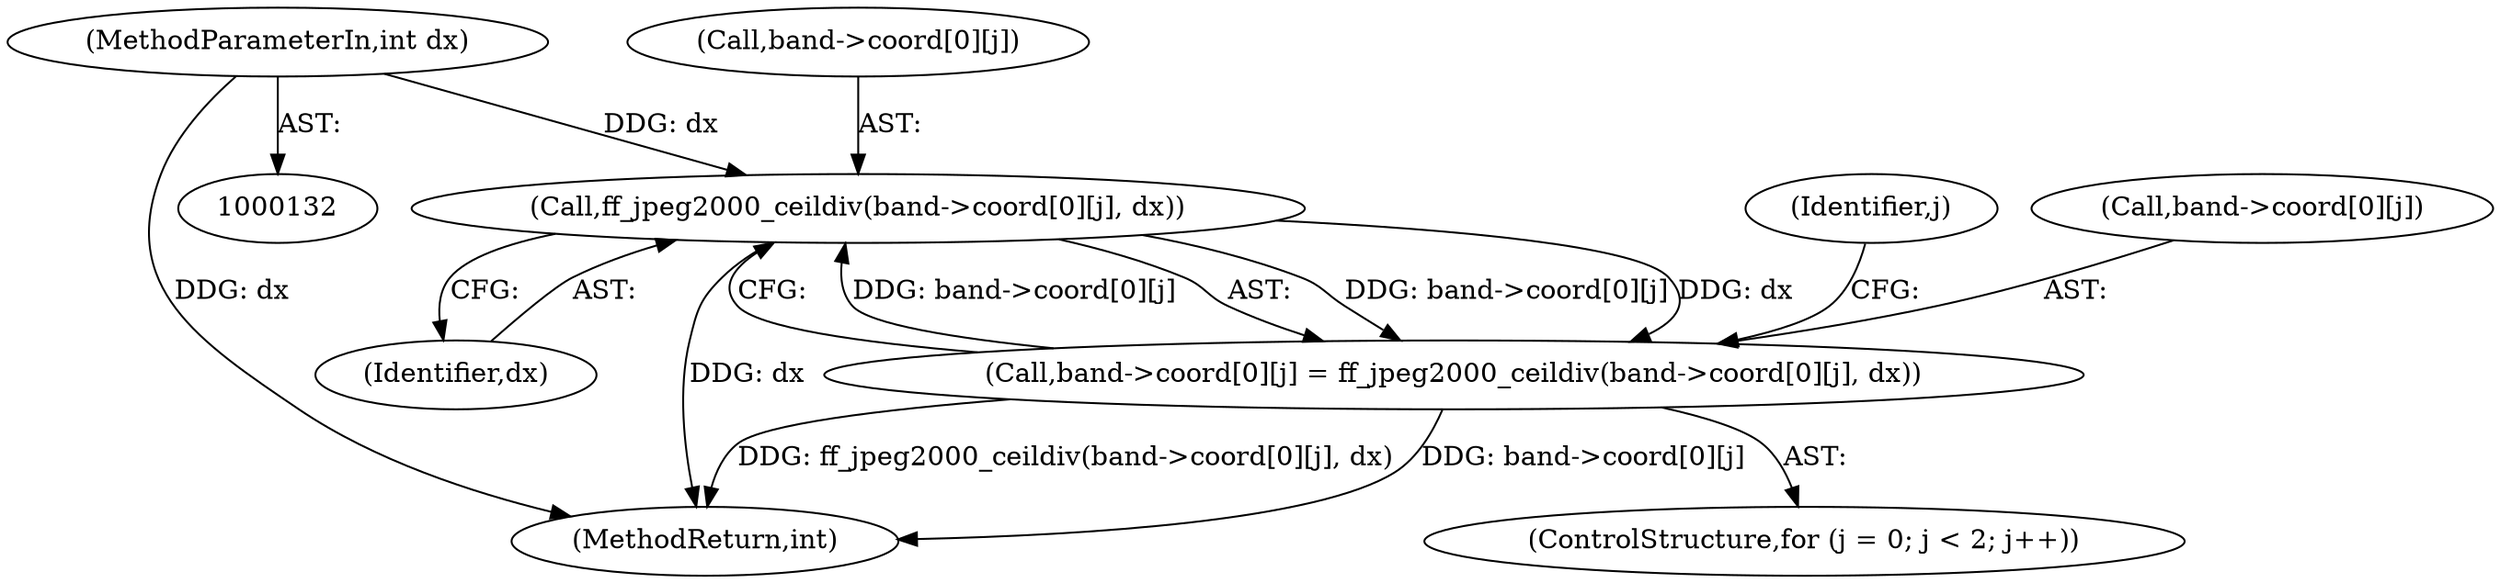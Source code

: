 digraph "0_FFmpeg_912ce9dd2080c5837285a471d750fa311e09b555_0@array" {
"1000858" [label="(Call,ff_jpeg2000_ceildiv(band->coord[0][j], dx))"];
"1000850" [label="(Call,band->coord[0][j] = ff_jpeg2000_ceildiv(band->coord[0][j], dx))"];
"1000858" [label="(Call,ff_jpeg2000_ceildiv(band->coord[0][j], dx))"];
"1000137" [label="(MethodParameterIn,int dx)"];
"1000859" [label="(Call,band->coord[0][j])"];
"1000866" [label="(Identifier,dx)"];
"1000858" [label="(Call,ff_jpeg2000_ceildiv(band->coord[0][j], dx))"];
"1001573" [label="(MethodReturn,int)"];
"1000850" [label="(Call,band->coord[0][j] = ff_jpeg2000_ceildiv(band->coord[0][j], dx))"];
"1000849" [label="(Identifier,j)"];
"1000137" [label="(MethodParameterIn,int dx)"];
"1000841" [label="(ControlStructure,for (j = 0; j < 2; j++))"];
"1000851" [label="(Call,band->coord[0][j])"];
"1000858" -> "1000850"  [label="AST: "];
"1000858" -> "1000866"  [label="CFG: "];
"1000859" -> "1000858"  [label="AST: "];
"1000866" -> "1000858"  [label="AST: "];
"1000850" -> "1000858"  [label="CFG: "];
"1000858" -> "1001573"  [label="DDG: dx"];
"1000858" -> "1000850"  [label="DDG: band->coord[0][j]"];
"1000858" -> "1000850"  [label="DDG: dx"];
"1000850" -> "1000858"  [label="DDG: band->coord[0][j]"];
"1000137" -> "1000858"  [label="DDG: dx"];
"1000850" -> "1000841"  [label="AST: "];
"1000851" -> "1000850"  [label="AST: "];
"1000849" -> "1000850"  [label="CFG: "];
"1000850" -> "1001573"  [label="DDG: ff_jpeg2000_ceildiv(band->coord[0][j], dx)"];
"1000850" -> "1001573"  [label="DDG: band->coord[0][j]"];
"1000137" -> "1000132"  [label="AST: "];
"1000137" -> "1001573"  [label="DDG: dx"];
}
